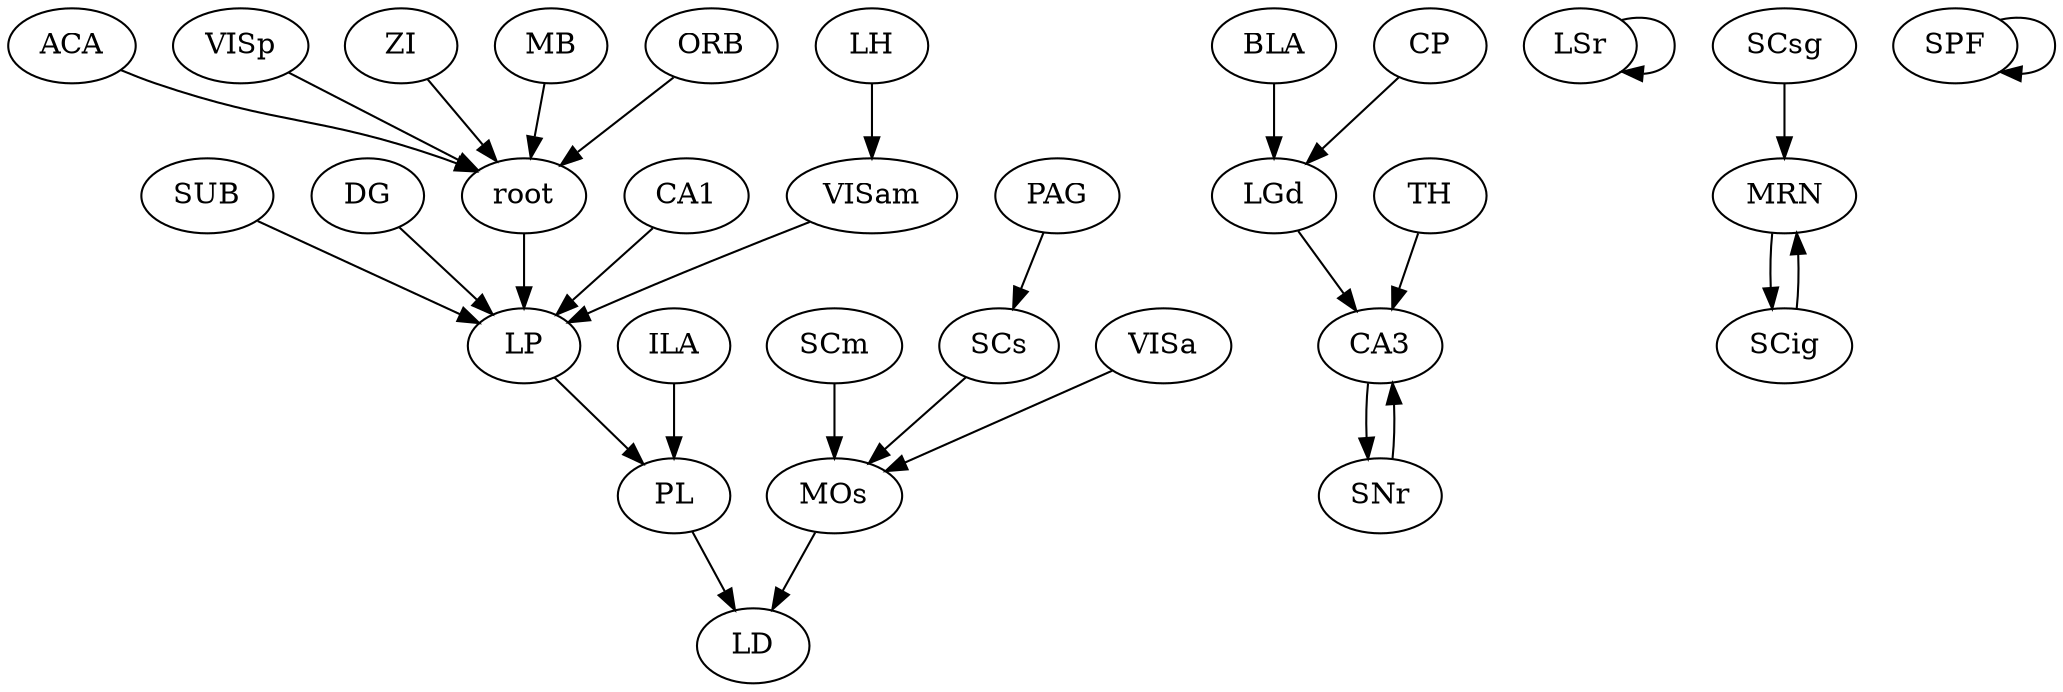 digraph  {
MOs [region="non-visual cortex"];
ACA [region="non-visual cortex"];
VISp [region="visual cortex"];
CA3 [region=hippocampal];
SUB [region=hippocampal];
DG [region=hippocampal];
root;
LSr [region="basal ganglia"];
LGd [region=thalamus];
PL [region="non-visual cortex"];
CA1 [region=hippocampal];
VISam [region="visual cortex"];
LH [region=thalamus];
ZI [region=midbrain];
MB [region=midbrain];
SCm [region=midbrain];
MRN [region=midbrain];
SCs [region=midbrain];
ORB [region="non-visual cortex"];
PAG [region=midbrain];
BLA [region="cortical subplate"];
TH [region=thalamus];
CP [region="basal ganglia"];
SNr [region="basal ganglia"];
LP [region=thalamus];
SPF [region=thalamus];
SCsg [region=midbrain];
SCig [region=midbrain];
ILA [region="non-visual cortex"];
VISa [region="visual cortex"];
LD [region=thalamus];
MOs -> LD  [weight="5.145457115443183"];
ACA -> root  [weight="3.2137561452014776"];
VISp -> root  [weight="2.806943792939104"];
CA3 -> SNr  [weight="3.142828044420323"];
SUB -> LP  [weight="4.697288323058277"];
DG -> LP  [weight="3.243004198531366"];
root -> LP  [weight="2.4019127951779793"];
LSr -> LSr  [weight="4.599409449567858"];
LGd -> CA3  [weight="2.994359573861045"];
PL -> LD  [weight="5.864578569491164"];
CA1 -> LP  [weight="3.342727829636606"];
VISam -> LP  [weight="2.4508577971040726"];
LH -> VISam  [weight="8.566244747881763"];
ZI -> root  [weight="3.68125312398449"];
MB -> root  [weight="2.571812223101423"];
SCm -> MOs  [weight="3.648783763957875"];
MRN -> SCig  [weight="3.6019244852298122"];
SCs -> MOs  [weight="4.002558911622785"];
ORB -> root  [weight="3.8492517590980335"];
PAG -> SCs  [weight="3.6330035075056797"];
BLA -> LGd  [weight="20.654495294007837"];
TH -> CA3  [weight="2.475151502519764"];
CP -> LGd  [weight="12.479449099884244"];
SNr -> CA3  [weight="3.430391125956292"];
LP -> PL  [weight="5.282494499214765"];
SPF -> SPF  [weight="18.95342958969443"];
SCsg -> MRN  [weight="2.6774000229102297"];
SCig -> MRN  [weight="3.9926384593608395"];
ILA -> PL  [weight="4.16994366636711"];
VISa -> MOs  [weight="3.466213376759412"];
}
